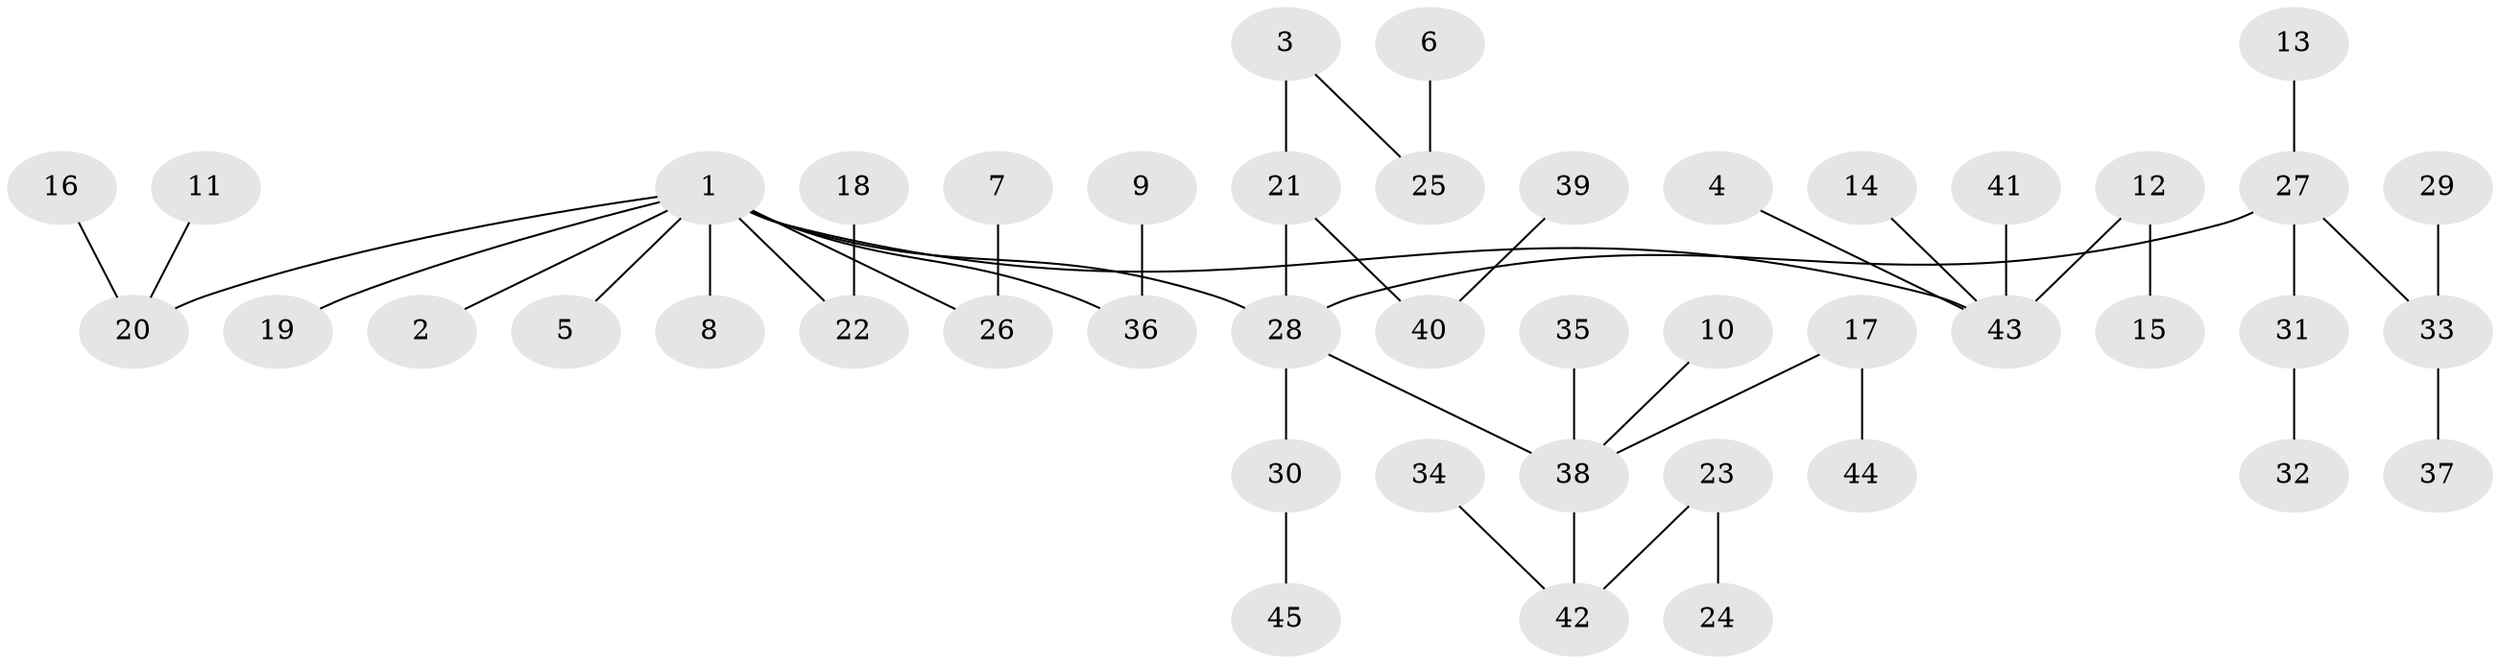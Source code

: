 // original degree distribution, {3: 0.12222222222222222, 6: 0.03333333333333333, 5: 0.022222222222222223, 2: 0.24444444444444444, 4: 0.07777777777777778, 1: 0.5}
// Generated by graph-tools (version 1.1) at 2025/26/03/09/25 03:26:29]
// undirected, 45 vertices, 44 edges
graph export_dot {
graph [start="1"]
  node [color=gray90,style=filled];
  1;
  2;
  3;
  4;
  5;
  6;
  7;
  8;
  9;
  10;
  11;
  12;
  13;
  14;
  15;
  16;
  17;
  18;
  19;
  20;
  21;
  22;
  23;
  24;
  25;
  26;
  27;
  28;
  29;
  30;
  31;
  32;
  33;
  34;
  35;
  36;
  37;
  38;
  39;
  40;
  41;
  42;
  43;
  44;
  45;
  1 -- 2 [weight=1.0];
  1 -- 5 [weight=1.0];
  1 -- 8 [weight=1.0];
  1 -- 19 [weight=1.0];
  1 -- 20 [weight=1.0];
  1 -- 22 [weight=1.0];
  1 -- 26 [weight=1.0];
  1 -- 28 [weight=1.0];
  1 -- 36 [weight=1.0];
  1 -- 43 [weight=1.0];
  3 -- 21 [weight=1.0];
  3 -- 25 [weight=1.0];
  4 -- 43 [weight=1.0];
  6 -- 25 [weight=1.0];
  7 -- 26 [weight=1.0];
  9 -- 36 [weight=1.0];
  10 -- 38 [weight=1.0];
  11 -- 20 [weight=1.0];
  12 -- 15 [weight=1.0];
  12 -- 43 [weight=1.0];
  13 -- 27 [weight=1.0];
  14 -- 43 [weight=1.0];
  16 -- 20 [weight=1.0];
  17 -- 38 [weight=1.0];
  17 -- 44 [weight=1.0];
  18 -- 22 [weight=1.0];
  21 -- 28 [weight=1.0];
  21 -- 40 [weight=1.0];
  23 -- 24 [weight=1.0];
  23 -- 42 [weight=1.0];
  27 -- 28 [weight=1.0];
  27 -- 31 [weight=1.0];
  27 -- 33 [weight=1.0];
  28 -- 30 [weight=1.0];
  28 -- 38 [weight=1.0];
  29 -- 33 [weight=1.0];
  30 -- 45 [weight=1.0];
  31 -- 32 [weight=1.0];
  33 -- 37 [weight=1.0];
  34 -- 42 [weight=1.0];
  35 -- 38 [weight=1.0];
  38 -- 42 [weight=1.0];
  39 -- 40 [weight=1.0];
  41 -- 43 [weight=1.0];
}
